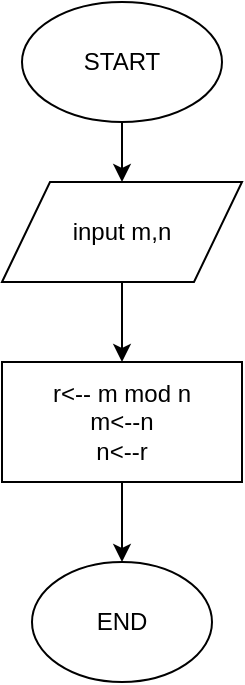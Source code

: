 <mxfile version="13.0.3" type="device"><diagram id="DouQSpUJ0m_MJIQFNm2y" name="Halaman-1"><mxGraphModel dx="852" dy="494" grid="1" gridSize="10" guides="1" tooltips="1" connect="1" arrows="1" fold="1" page="1" pageScale="1" pageWidth="850" pageHeight="1100" math="0" shadow="0"><root><mxCell id="0"/><mxCell id="1" parent="0"/><mxCell id="sVlELvfbWlRXUvIWwnQX-1" value="START" style="ellipse;whiteSpace=wrap;html=1;" parent="1" vertex="1"><mxGeometry x="360" y="50" width="100" height="60" as="geometry"/></mxCell><mxCell id="sVlELvfbWlRXUvIWwnQX-2" value="" style="endArrow=classic;html=1;exitX=0.5;exitY=1;exitDx=0;exitDy=0;" parent="1" source="sVlELvfbWlRXUvIWwnQX-1" target="sVlELvfbWlRXUvIWwnQX-3" edge="1"><mxGeometry width="50" height="50" relative="1" as="geometry"><mxPoint x="410" y="120" as="sourcePoint"/><mxPoint x="410" y="150" as="targetPoint"/></mxGeometry></mxCell><mxCell id="sVlELvfbWlRXUvIWwnQX-3" value="input m,n" style="shape=parallelogram;perimeter=parallelogramPerimeter;whiteSpace=wrap;html=1;" parent="1" vertex="1"><mxGeometry x="350" y="140" width="120" height="50" as="geometry"/></mxCell><mxCell id="sVlELvfbWlRXUvIWwnQX-4" value="" style="endArrow=classic;html=1;exitX=0.5;exitY=1;exitDx=0;exitDy=0;" parent="1" source="sVlELvfbWlRXUvIWwnQX-3" target="sVlELvfbWlRXUvIWwnQX-5" edge="1"><mxGeometry width="50" height="50" relative="1" as="geometry"><mxPoint x="410" y="200" as="sourcePoint"/><mxPoint x="410" y="230" as="targetPoint"/></mxGeometry></mxCell><mxCell id="sVlELvfbWlRXUvIWwnQX-5" value="r&amp;lt;-- m mod n&lt;br&gt;m&amp;lt;--n&lt;br&gt;n&amp;lt;--r" style="rounded=0;whiteSpace=wrap;html=1;" parent="1" vertex="1"><mxGeometry x="350" y="230" width="120" height="60" as="geometry"/></mxCell><mxCell id="sVlELvfbWlRXUvIWwnQX-6" value="" style="endArrow=classic;html=1;exitX=0.5;exitY=1;exitDx=0;exitDy=0;" parent="1" source="sVlELvfbWlRXUvIWwnQX-5" edge="1"><mxGeometry width="50" height="50" relative="1" as="geometry"><mxPoint x="400" y="360" as="sourcePoint"/><mxPoint x="410" y="330" as="targetPoint"/></mxGeometry></mxCell><mxCell id="sVlELvfbWlRXUvIWwnQX-7" value="END" style="ellipse;whiteSpace=wrap;html=1;" parent="1" vertex="1"><mxGeometry x="365" y="330" width="90" height="60" as="geometry"/></mxCell></root></mxGraphModel></diagram></mxfile>
